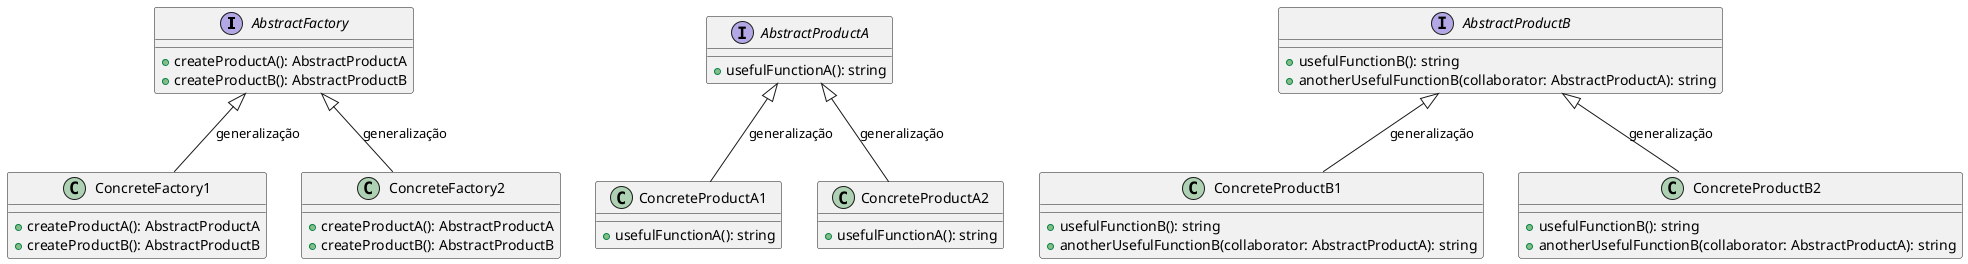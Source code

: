 @startuml af

' 

  interface AbstractFactory{
    +createProductA(): AbstractProductA
    +createProductB(): AbstractProductB
  }

  class ConcreteFactory1{
    +createProductA(): AbstractProductA
    +createProductB(): AbstractProductB
  }

  class ConcreteFactory2{
    +createProductA(): AbstractProductA
    +createProductB(): AbstractProductB
  }

  interface AbstractProductA{
    +usefulFunctionA(): string
  }

  class ConcreteProductA1{
    +usefulFunctionA(): string
  }

  class ConcreteProductA2{
    +usefulFunctionA(): string
  }

  interface AbstractProductB{
    +usefulFunctionB(): string
    +anotherUsefulFunctionB(collaborator: AbstractProductA): string
  }

  class ConcreteProductB1{
    +usefulFunctionB(): string
    +anotherUsefulFunctionB(collaborator: AbstractProductA): string
  }

  class ConcreteProductB2{
    +usefulFunctionB(): string
    +anotherUsefulFunctionB(collaborator: AbstractProductA): string
  }

  AbstractFactory <|-- ConcreteFactory1 : generalização
  AbstractFactory <|-- ConcreteFactory2 : generalização
  AbstractProductA <|-- ConcreteProductA1 : generalização
  AbstractProductA <|-- ConcreteProductA2 : generalização
  AbstractProductB <|-- ConcreteProductB1 : generalização
  AbstractProductB <|-- ConcreteProductB2 : generalização

@enduml